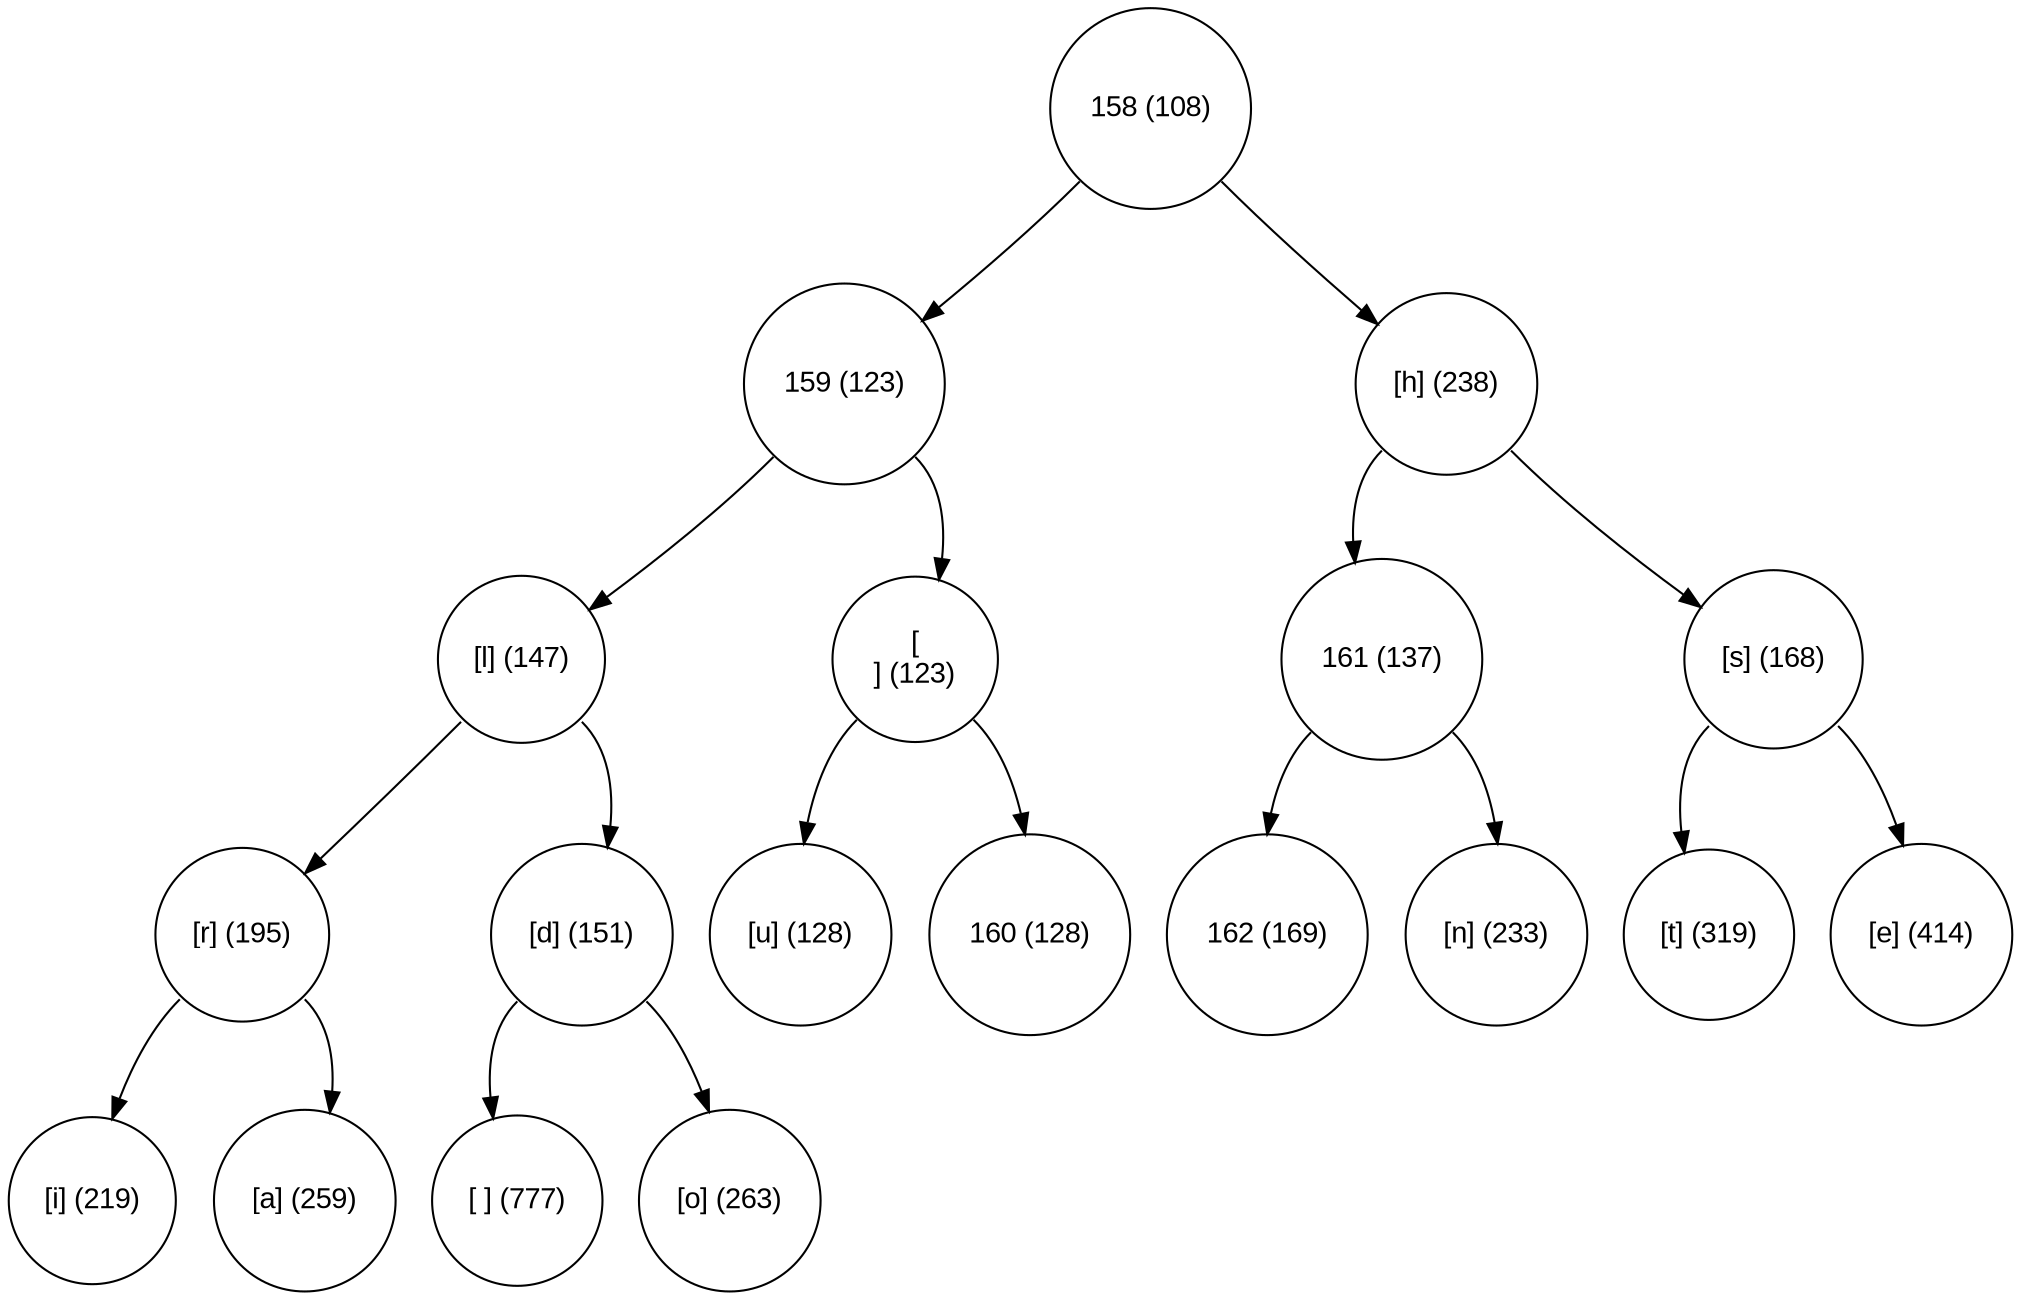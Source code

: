 digraph move_down {
	node [fontname="Arial", shape="circle", width=0.5]; 

	0 [label = "158 (108)"];
	0:sw -> 1;
	1 [label = "159 (123)"];
	1:sw -> 3;
	3 [label = "[l] (147)"];
	3:sw -> 7;
	7 [label = "[r] (195)"];
	7:sw -> 15;
	15 [label = "[i] (219)"];
	7:se -> 16;
	16 [label = "[a] (259)"];
	3:se -> 8;
	8 [label = "[d] (151)"];
	8:sw -> 17;
	17 [label = "[ ] (777)"];
	8:se -> 18;
	18 [label = "[o] (263)"];
	1:se -> 4;
	4 [label = "[
] (123)"];
	4:sw -> 9;
	9 [label = "[u] (128)"];
	4:se -> 10;
	10 [label = "160 (128)"];
	0:se -> 2;
	2 [label = "[h] (238)"];
	2:sw -> 5;
	5 [label = "161 (137)"];
	5:sw -> 11;
	11 [label = "162 (169)"];
	5:se -> 12;
	12 [label = "[n] (233)"];
	2:se -> 6;
	6 [label = "[s] (168)"];
	6:sw -> 13;
	13 [label = "[t] (319)"];
	6:se -> 14;
	14 [label = "[e] (414)"];
}
